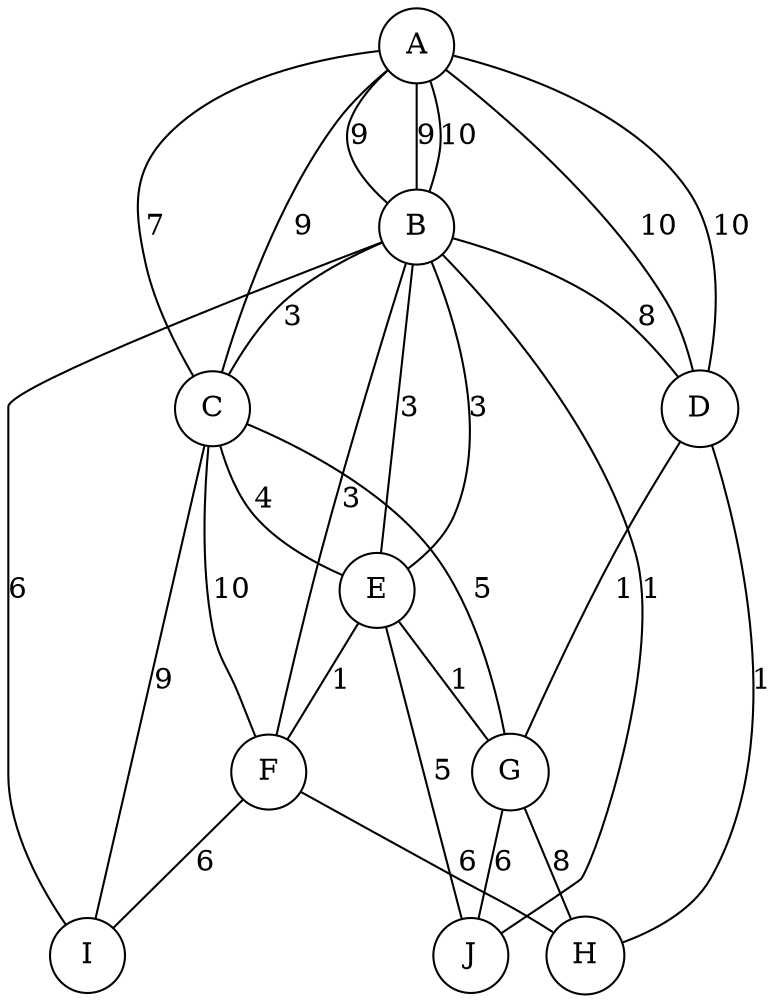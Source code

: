 graph Prim {
A [ shape = circle];
B [shape = circle];
A -- B [label = 10 ];
B [ shape = circle];
C [shape = circle];
B -- C [label = 3 ];
B [ shape = circle];
D [shape = circle];
B -- D [label = 8 ];
B [ shape = circle];
E [shape = circle];
B -- E [label = 3 ];
B [ shape = circle];
F [shape = circle];
B -- F [label = 3 ];
E [ shape = circle];
G [shape = circle];
E -- G [label = 1 ];
D [ shape = circle];
H [shape = circle];
D -- H [label = 1 ];
B [ shape = circle];
I [shape = circle];
B -- I [label = 6 ];
G [ shape = circle];
J [shape = circle];
G -- J [label = 6 ];
A [ shape = circle];
B [shape = circle];
A -- B [label = 9 ];
A [ shape = circle];
C [shape = circle];
A -- C [label = 7 ];
A [ shape = circle];
D [shape = circle];
A -- D [label = 10 ];
C [ shape = circle];
E [shape = circle];
C -- E [label = 4 ];
E [ shape = circle];
F [shape = circle];
E -- F [label = 1 ];
D [ shape = circle];
G [shape = circle];
D -- G [label = 1 ];
G [ shape = circle];
H [shape = circle];
G -- H [label = 8 ];
F [ shape = circle];
I [shape = circle];
F -- I [label = 6 ];
B [ shape = circle];
J [shape = circle];
B -- J [label = 1 ];
A [ shape = circle];
B [shape = circle];
A -- B [label = 9 ];
A [ shape = circle];
C [shape = circle];
A -- C [label = 9 ];
A [ shape = circle];
D [shape = circle];
A -- D [label = 10 ];
B [ shape = circle];
E [shape = circle];
B -- E [label = 3 ];
C [ shape = circle];
F [shape = circle];
C -- F [label = 10 ];
C [ shape = circle];
G [shape = circle];
C -- G [label = 5 ];
F [ shape = circle];
H [shape = circle];
F -- H [label = 6 ];
C [ shape = circle];
I [shape = circle];
C -- I [label = 9 ];
E [ shape = circle];
J [shape = circle];
E -- J [label = 5 ];
}